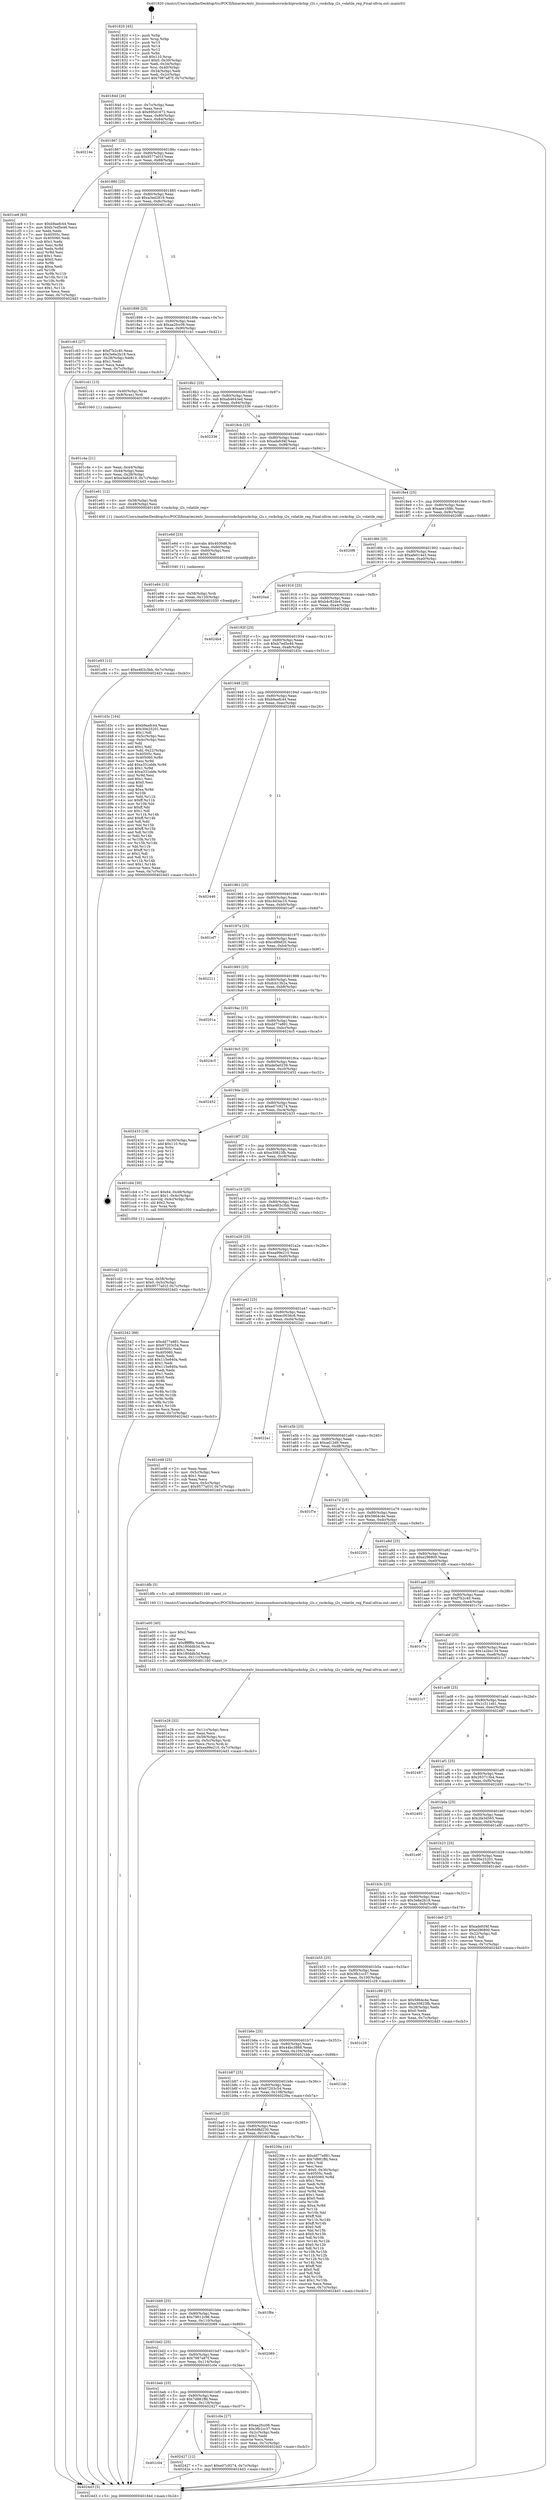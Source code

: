 digraph "0x401820" {
  label = "0x401820 (/mnt/c/Users/mathe/Desktop/tcc/POCII/binaries/extr_linuxsoundsocrockchiprockchip_i2s.c_rockchip_i2s_volatile_reg_Final-ollvm.out::main(0))"
  labelloc = "t"
  node[shape=record]

  Entry [label="",width=0.3,height=0.3,shape=circle,fillcolor=black,style=filled]
  "0x40184d" [label="{
     0x40184d [26]\l
     | [instrs]\l
     &nbsp;&nbsp;0x40184d \<+3\>: mov -0x7c(%rbp),%eax\l
     &nbsp;&nbsp;0x401850 \<+2\>: mov %eax,%ecx\l
     &nbsp;&nbsp;0x401852 \<+6\>: sub $0x895d1672,%ecx\l
     &nbsp;&nbsp;0x401858 \<+3\>: mov %eax,-0x80(%rbp)\l
     &nbsp;&nbsp;0x40185b \<+6\>: mov %ecx,-0x84(%rbp)\l
     &nbsp;&nbsp;0x401861 \<+6\>: je 000000000040214e \<main+0x92e\>\l
  }"]
  "0x40214e" [label="{
     0x40214e\l
  }", style=dashed]
  "0x401867" [label="{
     0x401867 [25]\l
     | [instrs]\l
     &nbsp;&nbsp;0x401867 \<+5\>: jmp 000000000040186c \<main+0x4c\>\l
     &nbsp;&nbsp;0x40186c \<+3\>: mov -0x80(%rbp),%eax\l
     &nbsp;&nbsp;0x40186f \<+5\>: sub $0x9577a01f,%eax\l
     &nbsp;&nbsp;0x401874 \<+6\>: mov %eax,-0x88(%rbp)\l
     &nbsp;&nbsp;0x40187a \<+6\>: je 0000000000401ce9 \<main+0x4c9\>\l
  }"]
  Exit [label="",width=0.3,height=0.3,shape=circle,fillcolor=black,style=filled,peripheries=2]
  "0x401ce9" [label="{
     0x401ce9 [83]\l
     | [instrs]\l
     &nbsp;&nbsp;0x401ce9 \<+5\>: mov $0xb9aefc44,%eax\l
     &nbsp;&nbsp;0x401cee \<+5\>: mov $0xb7ed5e46,%ecx\l
     &nbsp;&nbsp;0x401cf3 \<+2\>: xor %edx,%edx\l
     &nbsp;&nbsp;0x401cf5 \<+7\>: mov 0x40505c,%esi\l
     &nbsp;&nbsp;0x401cfc \<+7\>: mov 0x405060,%edi\l
     &nbsp;&nbsp;0x401d03 \<+3\>: sub $0x1,%edx\l
     &nbsp;&nbsp;0x401d06 \<+3\>: mov %esi,%r8d\l
     &nbsp;&nbsp;0x401d09 \<+3\>: add %edx,%r8d\l
     &nbsp;&nbsp;0x401d0c \<+4\>: imul %r8d,%esi\l
     &nbsp;&nbsp;0x401d10 \<+3\>: and $0x1,%esi\l
     &nbsp;&nbsp;0x401d13 \<+3\>: cmp $0x0,%esi\l
     &nbsp;&nbsp;0x401d16 \<+4\>: sete %r9b\l
     &nbsp;&nbsp;0x401d1a \<+3\>: cmp $0xa,%edi\l
     &nbsp;&nbsp;0x401d1d \<+4\>: setl %r10b\l
     &nbsp;&nbsp;0x401d21 \<+3\>: mov %r9b,%r11b\l
     &nbsp;&nbsp;0x401d24 \<+3\>: and %r10b,%r11b\l
     &nbsp;&nbsp;0x401d27 \<+3\>: xor %r10b,%r9b\l
     &nbsp;&nbsp;0x401d2a \<+3\>: or %r9b,%r11b\l
     &nbsp;&nbsp;0x401d2d \<+4\>: test $0x1,%r11b\l
     &nbsp;&nbsp;0x401d31 \<+3\>: cmovne %ecx,%eax\l
     &nbsp;&nbsp;0x401d34 \<+3\>: mov %eax,-0x7c(%rbp)\l
     &nbsp;&nbsp;0x401d37 \<+5\>: jmp 00000000004024d3 \<main+0xcb3\>\l
  }"]
  "0x401880" [label="{
     0x401880 [25]\l
     | [instrs]\l
     &nbsp;&nbsp;0x401880 \<+5\>: jmp 0000000000401885 \<main+0x65\>\l
     &nbsp;&nbsp;0x401885 \<+3\>: mov -0x80(%rbp),%eax\l
     &nbsp;&nbsp;0x401888 \<+5\>: sub $0xa3ed2819,%eax\l
     &nbsp;&nbsp;0x40188d \<+6\>: mov %eax,-0x8c(%rbp)\l
     &nbsp;&nbsp;0x401893 \<+6\>: je 0000000000401c63 \<main+0x443\>\l
  }"]
  "0x401c04" [label="{
     0x401c04\l
  }", style=dashed]
  "0x401c63" [label="{
     0x401c63 [27]\l
     | [instrs]\l
     &nbsp;&nbsp;0x401c63 \<+5\>: mov $0xf7b2c40,%eax\l
     &nbsp;&nbsp;0x401c68 \<+5\>: mov $0x3e6e2b18,%ecx\l
     &nbsp;&nbsp;0x401c6d \<+3\>: mov -0x28(%rbp),%edx\l
     &nbsp;&nbsp;0x401c70 \<+3\>: cmp $0x1,%edx\l
     &nbsp;&nbsp;0x401c73 \<+3\>: cmovl %ecx,%eax\l
     &nbsp;&nbsp;0x401c76 \<+3\>: mov %eax,-0x7c(%rbp)\l
     &nbsp;&nbsp;0x401c79 \<+5\>: jmp 00000000004024d3 \<main+0xcb3\>\l
  }"]
  "0x401899" [label="{
     0x401899 [25]\l
     | [instrs]\l
     &nbsp;&nbsp;0x401899 \<+5\>: jmp 000000000040189e \<main+0x7e\>\l
     &nbsp;&nbsp;0x40189e \<+3\>: mov -0x80(%rbp),%eax\l
     &nbsp;&nbsp;0x4018a1 \<+5\>: sub $0xaa2fcc08,%eax\l
     &nbsp;&nbsp;0x4018a6 \<+6\>: mov %eax,-0x90(%rbp)\l
     &nbsp;&nbsp;0x4018ac \<+6\>: je 0000000000401c41 \<main+0x421\>\l
  }"]
  "0x402427" [label="{
     0x402427 [12]\l
     | [instrs]\l
     &nbsp;&nbsp;0x402427 \<+7\>: movl $0xe07c9274,-0x7c(%rbp)\l
     &nbsp;&nbsp;0x40242e \<+5\>: jmp 00000000004024d3 \<main+0xcb3\>\l
  }"]
  "0x401c41" [label="{
     0x401c41 [13]\l
     | [instrs]\l
     &nbsp;&nbsp;0x401c41 \<+4\>: mov -0x40(%rbp),%rax\l
     &nbsp;&nbsp;0x401c45 \<+4\>: mov 0x8(%rax),%rdi\l
     &nbsp;&nbsp;0x401c49 \<+5\>: call 0000000000401060 \<atoi@plt\>\l
     | [calls]\l
     &nbsp;&nbsp;0x401060 \{1\} (unknown)\l
  }"]
  "0x4018b2" [label="{
     0x4018b2 [25]\l
     | [instrs]\l
     &nbsp;&nbsp;0x4018b2 \<+5\>: jmp 00000000004018b7 \<main+0x97\>\l
     &nbsp;&nbsp;0x4018b7 \<+3\>: mov -0x80(%rbp),%eax\l
     &nbsp;&nbsp;0x4018ba \<+5\>: sub $0xab4643ed,%eax\l
     &nbsp;&nbsp;0x4018bf \<+6\>: mov %eax,-0x94(%rbp)\l
     &nbsp;&nbsp;0x4018c5 \<+6\>: je 0000000000402336 \<main+0xb16\>\l
  }"]
  "0x401e93" [label="{
     0x401e93 [12]\l
     | [instrs]\l
     &nbsp;&nbsp;0x401e93 \<+7\>: movl $0xe463c3bb,-0x7c(%rbp)\l
     &nbsp;&nbsp;0x401e9a \<+5\>: jmp 00000000004024d3 \<main+0xcb3\>\l
  }"]
  "0x402336" [label="{
     0x402336\l
  }", style=dashed]
  "0x4018cb" [label="{
     0x4018cb [25]\l
     | [instrs]\l
     &nbsp;&nbsp;0x4018cb \<+5\>: jmp 00000000004018d0 \<main+0xb0\>\l
     &nbsp;&nbsp;0x4018d0 \<+3\>: mov -0x80(%rbp),%eax\l
     &nbsp;&nbsp;0x4018d3 \<+5\>: sub $0xadefcf4f,%eax\l
     &nbsp;&nbsp;0x4018d8 \<+6\>: mov %eax,-0x98(%rbp)\l
     &nbsp;&nbsp;0x4018de \<+6\>: je 0000000000401e61 \<main+0x641\>\l
  }"]
  "0x401e84" [label="{
     0x401e84 [15]\l
     | [instrs]\l
     &nbsp;&nbsp;0x401e84 \<+4\>: mov -0x58(%rbp),%rdi\l
     &nbsp;&nbsp;0x401e88 \<+6\>: mov %eax,-0x120(%rbp)\l
     &nbsp;&nbsp;0x401e8e \<+5\>: call 0000000000401030 \<free@plt\>\l
     | [calls]\l
     &nbsp;&nbsp;0x401030 \{1\} (unknown)\l
  }"]
  "0x401e61" [label="{
     0x401e61 [12]\l
     | [instrs]\l
     &nbsp;&nbsp;0x401e61 \<+4\>: mov -0x58(%rbp),%rdi\l
     &nbsp;&nbsp;0x401e65 \<+3\>: mov -0x48(%rbp),%esi\l
     &nbsp;&nbsp;0x401e68 \<+5\>: call 0000000000401400 \<rockchip_i2s_volatile_reg\>\l
     | [calls]\l
     &nbsp;&nbsp;0x401400 \{1\} (/mnt/c/Users/mathe/Desktop/tcc/POCII/binaries/extr_linuxsoundsocrockchiprockchip_i2s.c_rockchip_i2s_volatile_reg_Final-ollvm.out::rockchip_i2s_volatile_reg)\l
  }"]
  "0x4018e4" [label="{
     0x4018e4 [25]\l
     | [instrs]\l
     &nbsp;&nbsp;0x4018e4 \<+5\>: jmp 00000000004018e9 \<main+0xc9\>\l
     &nbsp;&nbsp;0x4018e9 \<+3\>: mov -0x80(%rbp),%eax\l
     &nbsp;&nbsp;0x4018ec \<+5\>: sub $0xaee1fd8c,%eax\l
     &nbsp;&nbsp;0x4018f1 \<+6\>: mov %eax,-0x9c(%rbp)\l
     &nbsp;&nbsp;0x4018f7 \<+6\>: je 00000000004020f6 \<main+0x8d6\>\l
  }"]
  "0x401e6d" [label="{
     0x401e6d [23]\l
     | [instrs]\l
     &nbsp;&nbsp;0x401e6d \<+10\>: movabs $0x4030d6,%rdi\l
     &nbsp;&nbsp;0x401e77 \<+3\>: mov %eax,-0x60(%rbp)\l
     &nbsp;&nbsp;0x401e7a \<+3\>: mov -0x60(%rbp),%esi\l
     &nbsp;&nbsp;0x401e7d \<+2\>: mov $0x0,%al\l
     &nbsp;&nbsp;0x401e7f \<+5\>: call 0000000000401040 \<printf@plt\>\l
     | [calls]\l
     &nbsp;&nbsp;0x401040 \{1\} (unknown)\l
  }"]
  "0x4020f6" [label="{
     0x4020f6\l
  }", style=dashed]
  "0x4018fd" [label="{
     0x4018fd [25]\l
     | [instrs]\l
     &nbsp;&nbsp;0x4018fd \<+5\>: jmp 0000000000401902 \<main+0xe2\>\l
     &nbsp;&nbsp;0x401902 \<+3\>: mov -0x80(%rbp),%eax\l
     &nbsp;&nbsp;0x401905 \<+5\>: sub $0xafe014e3,%eax\l
     &nbsp;&nbsp;0x40190a \<+6\>: mov %eax,-0xa0(%rbp)\l
     &nbsp;&nbsp;0x401910 \<+6\>: je 00000000004020a4 \<main+0x884\>\l
  }"]
  "0x401e28" [label="{
     0x401e28 [32]\l
     | [instrs]\l
     &nbsp;&nbsp;0x401e28 \<+6\>: mov -0x11c(%rbp),%ecx\l
     &nbsp;&nbsp;0x401e2e \<+3\>: imul %eax,%ecx\l
     &nbsp;&nbsp;0x401e31 \<+4\>: mov -0x58(%rbp),%rsi\l
     &nbsp;&nbsp;0x401e35 \<+4\>: movslq -0x5c(%rbp),%rdi\l
     &nbsp;&nbsp;0x401e39 \<+3\>: mov %ecx,(%rsi,%rdi,4)\l
     &nbsp;&nbsp;0x401e3c \<+7\>: movl $0xea99e210,-0x7c(%rbp)\l
     &nbsp;&nbsp;0x401e43 \<+5\>: jmp 00000000004024d3 \<main+0xcb3\>\l
  }"]
  "0x4020a4" [label="{
     0x4020a4\l
  }", style=dashed]
  "0x401916" [label="{
     0x401916 [25]\l
     | [instrs]\l
     &nbsp;&nbsp;0x401916 \<+5\>: jmp 000000000040191b \<main+0xfb\>\l
     &nbsp;&nbsp;0x40191b \<+3\>: mov -0x80(%rbp),%eax\l
     &nbsp;&nbsp;0x40191e \<+5\>: sub $0xb4c82de4,%eax\l
     &nbsp;&nbsp;0x401923 \<+6\>: mov %eax,-0xa4(%rbp)\l
     &nbsp;&nbsp;0x401929 \<+6\>: je 00000000004024b4 \<main+0xc94\>\l
  }"]
  "0x401e00" [label="{
     0x401e00 [40]\l
     | [instrs]\l
     &nbsp;&nbsp;0x401e00 \<+5\>: mov $0x2,%ecx\l
     &nbsp;&nbsp;0x401e05 \<+1\>: cltd\l
     &nbsp;&nbsp;0x401e06 \<+2\>: idiv %ecx\l
     &nbsp;&nbsp;0x401e08 \<+6\>: imul $0xfffffffe,%edx,%ecx\l
     &nbsp;&nbsp;0x401e0e \<+6\>: add $0x180ddb3d,%ecx\l
     &nbsp;&nbsp;0x401e14 \<+3\>: add $0x1,%ecx\l
     &nbsp;&nbsp;0x401e17 \<+6\>: sub $0x180ddb3d,%ecx\l
     &nbsp;&nbsp;0x401e1d \<+6\>: mov %ecx,-0x11c(%rbp)\l
     &nbsp;&nbsp;0x401e23 \<+5\>: call 0000000000401160 \<next_i\>\l
     | [calls]\l
     &nbsp;&nbsp;0x401160 \{1\} (/mnt/c/Users/mathe/Desktop/tcc/POCII/binaries/extr_linuxsoundsocrockchiprockchip_i2s.c_rockchip_i2s_volatile_reg_Final-ollvm.out::next_i)\l
  }"]
  "0x4024b4" [label="{
     0x4024b4\l
  }", style=dashed]
  "0x40192f" [label="{
     0x40192f [25]\l
     | [instrs]\l
     &nbsp;&nbsp;0x40192f \<+5\>: jmp 0000000000401934 \<main+0x114\>\l
     &nbsp;&nbsp;0x401934 \<+3\>: mov -0x80(%rbp),%eax\l
     &nbsp;&nbsp;0x401937 \<+5\>: sub $0xb7ed5e46,%eax\l
     &nbsp;&nbsp;0x40193c \<+6\>: mov %eax,-0xa8(%rbp)\l
     &nbsp;&nbsp;0x401942 \<+6\>: je 0000000000401d3c \<main+0x51c\>\l
  }"]
  "0x401cd2" [label="{
     0x401cd2 [23]\l
     | [instrs]\l
     &nbsp;&nbsp;0x401cd2 \<+4\>: mov %rax,-0x58(%rbp)\l
     &nbsp;&nbsp;0x401cd6 \<+7\>: movl $0x0,-0x5c(%rbp)\l
     &nbsp;&nbsp;0x401cdd \<+7\>: movl $0x9577a01f,-0x7c(%rbp)\l
     &nbsp;&nbsp;0x401ce4 \<+5\>: jmp 00000000004024d3 \<main+0xcb3\>\l
  }"]
  "0x401d3c" [label="{
     0x401d3c [164]\l
     | [instrs]\l
     &nbsp;&nbsp;0x401d3c \<+5\>: mov $0xb9aefc44,%eax\l
     &nbsp;&nbsp;0x401d41 \<+5\>: mov $0x30e25201,%ecx\l
     &nbsp;&nbsp;0x401d46 \<+2\>: mov $0x1,%dl\l
     &nbsp;&nbsp;0x401d48 \<+3\>: mov -0x5c(%rbp),%esi\l
     &nbsp;&nbsp;0x401d4b \<+3\>: cmp -0x4c(%rbp),%esi\l
     &nbsp;&nbsp;0x401d4e \<+4\>: setl %dil\l
     &nbsp;&nbsp;0x401d52 \<+4\>: and $0x1,%dil\l
     &nbsp;&nbsp;0x401d56 \<+4\>: mov %dil,-0x22(%rbp)\l
     &nbsp;&nbsp;0x401d5a \<+7\>: mov 0x40505c,%esi\l
     &nbsp;&nbsp;0x401d61 \<+8\>: mov 0x405060,%r8d\l
     &nbsp;&nbsp;0x401d69 \<+3\>: mov %esi,%r9d\l
     &nbsp;&nbsp;0x401d6c \<+7\>: add $0xa331ebfe,%r9d\l
     &nbsp;&nbsp;0x401d73 \<+4\>: sub $0x1,%r9d\l
     &nbsp;&nbsp;0x401d77 \<+7\>: sub $0xa331ebfe,%r9d\l
     &nbsp;&nbsp;0x401d7e \<+4\>: imul %r9d,%esi\l
     &nbsp;&nbsp;0x401d82 \<+3\>: and $0x1,%esi\l
     &nbsp;&nbsp;0x401d85 \<+3\>: cmp $0x0,%esi\l
     &nbsp;&nbsp;0x401d88 \<+4\>: sete %dil\l
     &nbsp;&nbsp;0x401d8c \<+4\>: cmp $0xa,%r8d\l
     &nbsp;&nbsp;0x401d90 \<+4\>: setl %r10b\l
     &nbsp;&nbsp;0x401d94 \<+3\>: mov %dil,%r11b\l
     &nbsp;&nbsp;0x401d97 \<+4\>: xor $0xff,%r11b\l
     &nbsp;&nbsp;0x401d9b \<+3\>: mov %r10b,%bl\l
     &nbsp;&nbsp;0x401d9e \<+3\>: xor $0xff,%bl\l
     &nbsp;&nbsp;0x401da1 \<+3\>: xor $0x1,%dl\l
     &nbsp;&nbsp;0x401da4 \<+3\>: mov %r11b,%r14b\l
     &nbsp;&nbsp;0x401da7 \<+4\>: and $0xff,%r14b\l
     &nbsp;&nbsp;0x401dab \<+3\>: and %dl,%dil\l
     &nbsp;&nbsp;0x401dae \<+3\>: mov %bl,%r15b\l
     &nbsp;&nbsp;0x401db1 \<+4\>: and $0xff,%r15b\l
     &nbsp;&nbsp;0x401db5 \<+3\>: and %dl,%r10b\l
     &nbsp;&nbsp;0x401db8 \<+3\>: or %dil,%r14b\l
     &nbsp;&nbsp;0x401dbb \<+3\>: or %r10b,%r15b\l
     &nbsp;&nbsp;0x401dbe \<+3\>: xor %r15b,%r14b\l
     &nbsp;&nbsp;0x401dc1 \<+3\>: or %bl,%r11b\l
     &nbsp;&nbsp;0x401dc4 \<+4\>: xor $0xff,%r11b\l
     &nbsp;&nbsp;0x401dc8 \<+3\>: or $0x1,%dl\l
     &nbsp;&nbsp;0x401dcb \<+3\>: and %dl,%r11b\l
     &nbsp;&nbsp;0x401dce \<+3\>: or %r11b,%r14b\l
     &nbsp;&nbsp;0x401dd1 \<+4\>: test $0x1,%r14b\l
     &nbsp;&nbsp;0x401dd5 \<+3\>: cmovne %ecx,%eax\l
     &nbsp;&nbsp;0x401dd8 \<+3\>: mov %eax,-0x7c(%rbp)\l
     &nbsp;&nbsp;0x401ddb \<+5\>: jmp 00000000004024d3 \<main+0xcb3\>\l
  }"]
  "0x401948" [label="{
     0x401948 [25]\l
     | [instrs]\l
     &nbsp;&nbsp;0x401948 \<+5\>: jmp 000000000040194d \<main+0x12d\>\l
     &nbsp;&nbsp;0x40194d \<+3\>: mov -0x80(%rbp),%eax\l
     &nbsp;&nbsp;0x401950 \<+5\>: sub $0xb9aefc44,%eax\l
     &nbsp;&nbsp;0x401955 \<+6\>: mov %eax,-0xac(%rbp)\l
     &nbsp;&nbsp;0x40195b \<+6\>: je 0000000000402446 \<main+0xc26\>\l
  }"]
  "0x401c4e" [label="{
     0x401c4e [21]\l
     | [instrs]\l
     &nbsp;&nbsp;0x401c4e \<+3\>: mov %eax,-0x44(%rbp)\l
     &nbsp;&nbsp;0x401c51 \<+3\>: mov -0x44(%rbp),%eax\l
     &nbsp;&nbsp;0x401c54 \<+3\>: mov %eax,-0x28(%rbp)\l
     &nbsp;&nbsp;0x401c57 \<+7\>: movl $0xa3ed2819,-0x7c(%rbp)\l
     &nbsp;&nbsp;0x401c5e \<+5\>: jmp 00000000004024d3 \<main+0xcb3\>\l
  }"]
  "0x402446" [label="{
     0x402446\l
  }", style=dashed]
  "0x401961" [label="{
     0x401961 [25]\l
     | [instrs]\l
     &nbsp;&nbsp;0x401961 \<+5\>: jmp 0000000000401966 \<main+0x146\>\l
     &nbsp;&nbsp;0x401966 \<+3\>: mov -0x80(%rbp),%eax\l
     &nbsp;&nbsp;0x401969 \<+5\>: sub $0xc4d3ac10,%eax\l
     &nbsp;&nbsp;0x40196e \<+6\>: mov %eax,-0xb0(%rbp)\l
     &nbsp;&nbsp;0x401974 \<+6\>: je 0000000000401ef7 \<main+0x6d7\>\l
  }"]
  "0x401820" [label="{
     0x401820 [45]\l
     | [instrs]\l
     &nbsp;&nbsp;0x401820 \<+1\>: push %rbp\l
     &nbsp;&nbsp;0x401821 \<+3\>: mov %rsp,%rbp\l
     &nbsp;&nbsp;0x401824 \<+2\>: push %r15\l
     &nbsp;&nbsp;0x401826 \<+2\>: push %r14\l
     &nbsp;&nbsp;0x401828 \<+2\>: push %r12\l
     &nbsp;&nbsp;0x40182a \<+1\>: push %rbx\l
     &nbsp;&nbsp;0x40182b \<+7\>: sub $0x110,%rsp\l
     &nbsp;&nbsp;0x401832 \<+7\>: movl $0x0,-0x30(%rbp)\l
     &nbsp;&nbsp;0x401839 \<+3\>: mov %edi,-0x34(%rbp)\l
     &nbsp;&nbsp;0x40183c \<+4\>: mov %rsi,-0x40(%rbp)\l
     &nbsp;&nbsp;0x401840 \<+3\>: mov -0x34(%rbp),%edi\l
     &nbsp;&nbsp;0x401843 \<+3\>: mov %edi,-0x2c(%rbp)\l
     &nbsp;&nbsp;0x401846 \<+7\>: movl $0x7987a87f,-0x7c(%rbp)\l
  }"]
  "0x401ef7" [label="{
     0x401ef7\l
  }", style=dashed]
  "0x40197a" [label="{
     0x40197a [25]\l
     | [instrs]\l
     &nbsp;&nbsp;0x40197a \<+5\>: jmp 000000000040197f \<main+0x15f\>\l
     &nbsp;&nbsp;0x40197f \<+3\>: mov -0x80(%rbp),%eax\l
     &nbsp;&nbsp;0x401982 \<+5\>: sub $0xcd9fef20,%eax\l
     &nbsp;&nbsp;0x401987 \<+6\>: mov %eax,-0xb4(%rbp)\l
     &nbsp;&nbsp;0x40198d \<+6\>: je 0000000000402211 \<main+0x9f1\>\l
  }"]
  "0x4024d3" [label="{
     0x4024d3 [5]\l
     | [instrs]\l
     &nbsp;&nbsp;0x4024d3 \<+5\>: jmp 000000000040184d \<main+0x2d\>\l
  }"]
  "0x402211" [label="{
     0x402211\l
  }", style=dashed]
  "0x401993" [label="{
     0x401993 [25]\l
     | [instrs]\l
     &nbsp;&nbsp;0x401993 \<+5\>: jmp 0000000000401998 \<main+0x178\>\l
     &nbsp;&nbsp;0x401998 \<+3\>: mov -0x80(%rbp),%eax\l
     &nbsp;&nbsp;0x40199b \<+5\>: sub $0xdcb13b2a,%eax\l
     &nbsp;&nbsp;0x4019a0 \<+6\>: mov %eax,-0xb8(%rbp)\l
     &nbsp;&nbsp;0x4019a6 \<+6\>: je 000000000040201a \<main+0x7fa\>\l
  }"]
  "0x401beb" [label="{
     0x401beb [25]\l
     | [instrs]\l
     &nbsp;&nbsp;0x401beb \<+5\>: jmp 0000000000401bf0 \<main+0x3d0\>\l
     &nbsp;&nbsp;0x401bf0 \<+3\>: mov -0x80(%rbp),%eax\l
     &nbsp;&nbsp;0x401bf3 \<+5\>: sub $0x7d881ffd,%eax\l
     &nbsp;&nbsp;0x401bf8 \<+6\>: mov %eax,-0x118(%rbp)\l
     &nbsp;&nbsp;0x401bfe \<+6\>: je 0000000000402427 \<main+0xc07\>\l
  }"]
  "0x40201a" [label="{
     0x40201a\l
  }", style=dashed]
  "0x4019ac" [label="{
     0x4019ac [25]\l
     | [instrs]\l
     &nbsp;&nbsp;0x4019ac \<+5\>: jmp 00000000004019b1 \<main+0x191\>\l
     &nbsp;&nbsp;0x4019b1 \<+3\>: mov -0x80(%rbp),%eax\l
     &nbsp;&nbsp;0x4019b4 \<+5\>: sub $0xdd77e881,%eax\l
     &nbsp;&nbsp;0x4019b9 \<+6\>: mov %eax,-0xbc(%rbp)\l
     &nbsp;&nbsp;0x4019bf \<+6\>: je 00000000004024c5 \<main+0xca5\>\l
  }"]
  "0x401c0e" [label="{
     0x401c0e [27]\l
     | [instrs]\l
     &nbsp;&nbsp;0x401c0e \<+5\>: mov $0xaa2fcc08,%eax\l
     &nbsp;&nbsp;0x401c13 \<+5\>: mov $0x3fb1cc37,%ecx\l
     &nbsp;&nbsp;0x401c18 \<+3\>: mov -0x2c(%rbp),%edx\l
     &nbsp;&nbsp;0x401c1b \<+3\>: cmp $0x2,%edx\l
     &nbsp;&nbsp;0x401c1e \<+3\>: cmovne %ecx,%eax\l
     &nbsp;&nbsp;0x401c21 \<+3\>: mov %eax,-0x7c(%rbp)\l
     &nbsp;&nbsp;0x401c24 \<+5\>: jmp 00000000004024d3 \<main+0xcb3\>\l
  }"]
  "0x4024c5" [label="{
     0x4024c5\l
  }", style=dashed]
  "0x4019c5" [label="{
     0x4019c5 [25]\l
     | [instrs]\l
     &nbsp;&nbsp;0x4019c5 \<+5\>: jmp 00000000004019ca \<main+0x1aa\>\l
     &nbsp;&nbsp;0x4019ca \<+3\>: mov -0x80(%rbp),%eax\l
     &nbsp;&nbsp;0x4019cd \<+5\>: sub $0xde0a0239,%eax\l
     &nbsp;&nbsp;0x4019d2 \<+6\>: mov %eax,-0xc0(%rbp)\l
     &nbsp;&nbsp;0x4019d8 \<+6\>: je 0000000000402452 \<main+0xc32\>\l
  }"]
  "0x401bd2" [label="{
     0x401bd2 [25]\l
     | [instrs]\l
     &nbsp;&nbsp;0x401bd2 \<+5\>: jmp 0000000000401bd7 \<main+0x3b7\>\l
     &nbsp;&nbsp;0x401bd7 \<+3\>: mov -0x80(%rbp),%eax\l
     &nbsp;&nbsp;0x401bda \<+5\>: sub $0x7987a87f,%eax\l
     &nbsp;&nbsp;0x401bdf \<+6\>: mov %eax,-0x114(%rbp)\l
     &nbsp;&nbsp;0x401be5 \<+6\>: je 0000000000401c0e \<main+0x3ee\>\l
  }"]
  "0x402452" [label="{
     0x402452\l
  }", style=dashed]
  "0x4019de" [label="{
     0x4019de [25]\l
     | [instrs]\l
     &nbsp;&nbsp;0x4019de \<+5\>: jmp 00000000004019e3 \<main+0x1c3\>\l
     &nbsp;&nbsp;0x4019e3 \<+3\>: mov -0x80(%rbp),%eax\l
     &nbsp;&nbsp;0x4019e6 \<+5\>: sub $0xe07c9274,%eax\l
     &nbsp;&nbsp;0x4019eb \<+6\>: mov %eax,-0xc4(%rbp)\l
     &nbsp;&nbsp;0x4019f1 \<+6\>: je 0000000000402433 \<main+0xc13\>\l
  }"]
  "0x402089" [label="{
     0x402089\l
  }", style=dashed]
  "0x402433" [label="{
     0x402433 [19]\l
     | [instrs]\l
     &nbsp;&nbsp;0x402433 \<+3\>: mov -0x30(%rbp),%eax\l
     &nbsp;&nbsp;0x402436 \<+7\>: add $0x110,%rsp\l
     &nbsp;&nbsp;0x40243d \<+1\>: pop %rbx\l
     &nbsp;&nbsp;0x40243e \<+2\>: pop %r12\l
     &nbsp;&nbsp;0x402440 \<+2\>: pop %r14\l
     &nbsp;&nbsp;0x402442 \<+2\>: pop %r15\l
     &nbsp;&nbsp;0x402444 \<+1\>: pop %rbp\l
     &nbsp;&nbsp;0x402445 \<+1\>: ret\l
  }"]
  "0x4019f7" [label="{
     0x4019f7 [25]\l
     | [instrs]\l
     &nbsp;&nbsp;0x4019f7 \<+5\>: jmp 00000000004019fc \<main+0x1dc\>\l
     &nbsp;&nbsp;0x4019fc \<+3\>: mov -0x80(%rbp),%eax\l
     &nbsp;&nbsp;0x4019ff \<+5\>: sub $0xe30823fb,%eax\l
     &nbsp;&nbsp;0x401a04 \<+6\>: mov %eax,-0xc8(%rbp)\l
     &nbsp;&nbsp;0x401a0a \<+6\>: je 0000000000401cb4 \<main+0x494\>\l
  }"]
  "0x401bb9" [label="{
     0x401bb9 [25]\l
     | [instrs]\l
     &nbsp;&nbsp;0x401bb9 \<+5\>: jmp 0000000000401bbe \<main+0x39e\>\l
     &nbsp;&nbsp;0x401bbe \<+3\>: mov -0x80(%rbp),%eax\l
     &nbsp;&nbsp;0x401bc1 \<+5\>: sub $0x79612c96,%eax\l
     &nbsp;&nbsp;0x401bc6 \<+6\>: mov %eax,-0x110(%rbp)\l
     &nbsp;&nbsp;0x401bcc \<+6\>: je 0000000000402089 \<main+0x869\>\l
  }"]
  "0x401cb4" [label="{
     0x401cb4 [30]\l
     | [instrs]\l
     &nbsp;&nbsp;0x401cb4 \<+7\>: movl $0x64,-0x48(%rbp)\l
     &nbsp;&nbsp;0x401cbb \<+7\>: movl $0x1,-0x4c(%rbp)\l
     &nbsp;&nbsp;0x401cc2 \<+4\>: movslq -0x4c(%rbp),%rax\l
     &nbsp;&nbsp;0x401cc6 \<+4\>: shl $0x2,%rax\l
     &nbsp;&nbsp;0x401cca \<+3\>: mov %rax,%rdi\l
     &nbsp;&nbsp;0x401ccd \<+5\>: call 0000000000401050 \<malloc@plt\>\l
     | [calls]\l
     &nbsp;&nbsp;0x401050 \{1\} (unknown)\l
  }"]
  "0x401a10" [label="{
     0x401a10 [25]\l
     | [instrs]\l
     &nbsp;&nbsp;0x401a10 \<+5\>: jmp 0000000000401a15 \<main+0x1f5\>\l
     &nbsp;&nbsp;0x401a15 \<+3\>: mov -0x80(%rbp),%eax\l
     &nbsp;&nbsp;0x401a18 \<+5\>: sub $0xe463c3bb,%eax\l
     &nbsp;&nbsp;0x401a1d \<+6\>: mov %eax,-0xcc(%rbp)\l
     &nbsp;&nbsp;0x401a23 \<+6\>: je 0000000000402342 \<main+0xb22\>\l
  }"]
  "0x401f8a" [label="{
     0x401f8a\l
  }", style=dashed]
  "0x402342" [label="{
     0x402342 [88]\l
     | [instrs]\l
     &nbsp;&nbsp;0x402342 \<+5\>: mov $0xdd77e881,%eax\l
     &nbsp;&nbsp;0x402347 \<+5\>: mov $0x67203c54,%ecx\l
     &nbsp;&nbsp;0x40234c \<+7\>: mov 0x40505c,%edx\l
     &nbsp;&nbsp;0x402353 \<+7\>: mov 0x405060,%esi\l
     &nbsp;&nbsp;0x40235a \<+2\>: mov %edx,%edi\l
     &nbsp;&nbsp;0x40235c \<+6\>: add $0x115e840a,%edi\l
     &nbsp;&nbsp;0x402362 \<+3\>: sub $0x1,%edi\l
     &nbsp;&nbsp;0x402365 \<+6\>: sub $0x115e840a,%edi\l
     &nbsp;&nbsp;0x40236b \<+3\>: imul %edi,%edx\l
     &nbsp;&nbsp;0x40236e \<+3\>: and $0x1,%edx\l
     &nbsp;&nbsp;0x402371 \<+3\>: cmp $0x0,%edx\l
     &nbsp;&nbsp;0x402374 \<+4\>: sete %r8b\l
     &nbsp;&nbsp;0x402378 \<+3\>: cmp $0xa,%esi\l
     &nbsp;&nbsp;0x40237b \<+4\>: setl %r9b\l
     &nbsp;&nbsp;0x40237f \<+3\>: mov %r8b,%r10b\l
     &nbsp;&nbsp;0x402382 \<+3\>: and %r9b,%r10b\l
     &nbsp;&nbsp;0x402385 \<+3\>: xor %r9b,%r8b\l
     &nbsp;&nbsp;0x402388 \<+3\>: or %r8b,%r10b\l
     &nbsp;&nbsp;0x40238b \<+4\>: test $0x1,%r10b\l
     &nbsp;&nbsp;0x40238f \<+3\>: cmovne %ecx,%eax\l
     &nbsp;&nbsp;0x402392 \<+3\>: mov %eax,-0x7c(%rbp)\l
     &nbsp;&nbsp;0x402395 \<+5\>: jmp 00000000004024d3 \<main+0xcb3\>\l
  }"]
  "0x401a29" [label="{
     0x401a29 [25]\l
     | [instrs]\l
     &nbsp;&nbsp;0x401a29 \<+5\>: jmp 0000000000401a2e \<main+0x20e\>\l
     &nbsp;&nbsp;0x401a2e \<+3\>: mov -0x80(%rbp),%eax\l
     &nbsp;&nbsp;0x401a31 \<+5\>: sub $0xea99e210,%eax\l
     &nbsp;&nbsp;0x401a36 \<+6\>: mov %eax,-0xd0(%rbp)\l
     &nbsp;&nbsp;0x401a3c \<+6\>: je 0000000000401e48 \<main+0x628\>\l
  }"]
  "0x401ba0" [label="{
     0x401ba0 [25]\l
     | [instrs]\l
     &nbsp;&nbsp;0x401ba0 \<+5\>: jmp 0000000000401ba5 \<main+0x385\>\l
     &nbsp;&nbsp;0x401ba5 \<+3\>: mov -0x80(%rbp),%eax\l
     &nbsp;&nbsp;0x401ba8 \<+5\>: sub $0x6dd8d230,%eax\l
     &nbsp;&nbsp;0x401bad \<+6\>: mov %eax,-0x10c(%rbp)\l
     &nbsp;&nbsp;0x401bb3 \<+6\>: je 0000000000401f8a \<main+0x76a\>\l
  }"]
  "0x401e48" [label="{
     0x401e48 [25]\l
     | [instrs]\l
     &nbsp;&nbsp;0x401e48 \<+2\>: xor %eax,%eax\l
     &nbsp;&nbsp;0x401e4a \<+3\>: mov -0x5c(%rbp),%ecx\l
     &nbsp;&nbsp;0x401e4d \<+3\>: sub $0x1,%eax\l
     &nbsp;&nbsp;0x401e50 \<+2\>: sub %eax,%ecx\l
     &nbsp;&nbsp;0x401e52 \<+3\>: mov %ecx,-0x5c(%rbp)\l
     &nbsp;&nbsp;0x401e55 \<+7\>: movl $0x9577a01f,-0x7c(%rbp)\l
     &nbsp;&nbsp;0x401e5c \<+5\>: jmp 00000000004024d3 \<main+0xcb3\>\l
  }"]
  "0x401a42" [label="{
     0x401a42 [25]\l
     | [instrs]\l
     &nbsp;&nbsp;0x401a42 \<+5\>: jmp 0000000000401a47 \<main+0x227\>\l
     &nbsp;&nbsp;0x401a47 \<+3\>: mov -0x80(%rbp),%eax\l
     &nbsp;&nbsp;0x401a4a \<+5\>: sub $0xec0036c8,%eax\l
     &nbsp;&nbsp;0x401a4f \<+6\>: mov %eax,-0xd4(%rbp)\l
     &nbsp;&nbsp;0x401a55 \<+6\>: je 00000000004022a1 \<main+0xa81\>\l
  }"]
  "0x40239a" [label="{
     0x40239a [141]\l
     | [instrs]\l
     &nbsp;&nbsp;0x40239a \<+5\>: mov $0xdd77e881,%eax\l
     &nbsp;&nbsp;0x40239f \<+5\>: mov $0x7d881ffd,%ecx\l
     &nbsp;&nbsp;0x4023a4 \<+2\>: mov $0x1,%dl\l
     &nbsp;&nbsp;0x4023a6 \<+2\>: xor %esi,%esi\l
     &nbsp;&nbsp;0x4023a8 \<+7\>: movl $0x0,-0x30(%rbp)\l
     &nbsp;&nbsp;0x4023af \<+7\>: mov 0x40505c,%edi\l
     &nbsp;&nbsp;0x4023b6 \<+8\>: mov 0x405060,%r8d\l
     &nbsp;&nbsp;0x4023be \<+3\>: sub $0x1,%esi\l
     &nbsp;&nbsp;0x4023c1 \<+3\>: mov %edi,%r9d\l
     &nbsp;&nbsp;0x4023c4 \<+3\>: add %esi,%r9d\l
     &nbsp;&nbsp;0x4023c7 \<+4\>: imul %r9d,%edi\l
     &nbsp;&nbsp;0x4023cb \<+3\>: and $0x1,%edi\l
     &nbsp;&nbsp;0x4023ce \<+3\>: cmp $0x0,%edi\l
     &nbsp;&nbsp;0x4023d1 \<+4\>: sete %r10b\l
     &nbsp;&nbsp;0x4023d5 \<+4\>: cmp $0xa,%r8d\l
     &nbsp;&nbsp;0x4023d9 \<+4\>: setl %r11b\l
     &nbsp;&nbsp;0x4023dd \<+3\>: mov %r10b,%bl\l
     &nbsp;&nbsp;0x4023e0 \<+3\>: xor $0xff,%bl\l
     &nbsp;&nbsp;0x4023e3 \<+3\>: mov %r11b,%r14b\l
     &nbsp;&nbsp;0x4023e6 \<+4\>: xor $0xff,%r14b\l
     &nbsp;&nbsp;0x4023ea \<+3\>: xor $0x0,%dl\l
     &nbsp;&nbsp;0x4023ed \<+3\>: mov %bl,%r15b\l
     &nbsp;&nbsp;0x4023f0 \<+4\>: and $0x0,%r15b\l
     &nbsp;&nbsp;0x4023f4 \<+3\>: and %dl,%r10b\l
     &nbsp;&nbsp;0x4023f7 \<+3\>: mov %r14b,%r12b\l
     &nbsp;&nbsp;0x4023fa \<+4\>: and $0x0,%r12b\l
     &nbsp;&nbsp;0x4023fe \<+3\>: and %dl,%r11b\l
     &nbsp;&nbsp;0x402401 \<+3\>: or %r10b,%r15b\l
     &nbsp;&nbsp;0x402404 \<+3\>: or %r11b,%r12b\l
     &nbsp;&nbsp;0x402407 \<+3\>: xor %r12b,%r15b\l
     &nbsp;&nbsp;0x40240a \<+3\>: or %r14b,%bl\l
     &nbsp;&nbsp;0x40240d \<+3\>: xor $0xff,%bl\l
     &nbsp;&nbsp;0x402410 \<+3\>: or $0x0,%dl\l
     &nbsp;&nbsp;0x402413 \<+2\>: and %dl,%bl\l
     &nbsp;&nbsp;0x402415 \<+3\>: or %bl,%r15b\l
     &nbsp;&nbsp;0x402418 \<+4\>: test $0x1,%r15b\l
     &nbsp;&nbsp;0x40241c \<+3\>: cmovne %ecx,%eax\l
     &nbsp;&nbsp;0x40241f \<+3\>: mov %eax,-0x7c(%rbp)\l
     &nbsp;&nbsp;0x402422 \<+5\>: jmp 00000000004024d3 \<main+0xcb3\>\l
  }"]
  "0x4022a1" [label="{
     0x4022a1\l
  }", style=dashed]
  "0x401a5b" [label="{
     0x401a5b [25]\l
     | [instrs]\l
     &nbsp;&nbsp;0x401a5b \<+5\>: jmp 0000000000401a60 \<main+0x240\>\l
     &nbsp;&nbsp;0x401a60 \<+3\>: mov -0x80(%rbp),%eax\l
     &nbsp;&nbsp;0x401a63 \<+5\>: sub $0xad12d9,%eax\l
     &nbsp;&nbsp;0x401a68 \<+6\>: mov %eax,-0xd8(%rbp)\l
     &nbsp;&nbsp;0x401a6e \<+6\>: je 0000000000401f7e \<main+0x75e\>\l
  }"]
  "0x401b87" [label="{
     0x401b87 [25]\l
     | [instrs]\l
     &nbsp;&nbsp;0x401b87 \<+5\>: jmp 0000000000401b8c \<main+0x36c\>\l
     &nbsp;&nbsp;0x401b8c \<+3\>: mov -0x80(%rbp),%eax\l
     &nbsp;&nbsp;0x401b8f \<+5\>: sub $0x67203c54,%eax\l
     &nbsp;&nbsp;0x401b94 \<+6\>: mov %eax,-0x108(%rbp)\l
     &nbsp;&nbsp;0x401b9a \<+6\>: je 000000000040239a \<main+0xb7a\>\l
  }"]
  "0x401f7e" [label="{
     0x401f7e\l
  }", style=dashed]
  "0x401a74" [label="{
     0x401a74 [25]\l
     | [instrs]\l
     &nbsp;&nbsp;0x401a74 \<+5\>: jmp 0000000000401a79 \<main+0x259\>\l
     &nbsp;&nbsp;0x401a79 \<+3\>: mov -0x80(%rbp),%eax\l
     &nbsp;&nbsp;0x401a7c \<+5\>: sub $0x5864c4e,%eax\l
     &nbsp;&nbsp;0x401a81 \<+6\>: mov %eax,-0xdc(%rbp)\l
     &nbsp;&nbsp;0x401a87 \<+6\>: je 0000000000402205 \<main+0x9e5\>\l
  }"]
  "0x4021bb" [label="{
     0x4021bb\l
  }", style=dashed]
  "0x402205" [label="{
     0x402205\l
  }", style=dashed]
  "0x401a8d" [label="{
     0x401a8d [25]\l
     | [instrs]\l
     &nbsp;&nbsp;0x401a8d \<+5\>: jmp 0000000000401a92 \<main+0x272\>\l
     &nbsp;&nbsp;0x401a92 \<+3\>: mov -0x80(%rbp),%eax\l
     &nbsp;&nbsp;0x401a95 \<+5\>: sub $0xe296800,%eax\l
     &nbsp;&nbsp;0x401a9a \<+6\>: mov %eax,-0xe0(%rbp)\l
     &nbsp;&nbsp;0x401aa0 \<+6\>: je 0000000000401dfb \<main+0x5db\>\l
  }"]
  "0x401b6e" [label="{
     0x401b6e [25]\l
     | [instrs]\l
     &nbsp;&nbsp;0x401b6e \<+5\>: jmp 0000000000401b73 \<main+0x353\>\l
     &nbsp;&nbsp;0x401b73 \<+3\>: mov -0x80(%rbp),%eax\l
     &nbsp;&nbsp;0x401b76 \<+5\>: sub $0x44bc3868,%eax\l
     &nbsp;&nbsp;0x401b7b \<+6\>: mov %eax,-0x104(%rbp)\l
     &nbsp;&nbsp;0x401b81 \<+6\>: je 00000000004021bb \<main+0x99b\>\l
  }"]
  "0x401dfb" [label="{
     0x401dfb [5]\l
     | [instrs]\l
     &nbsp;&nbsp;0x401dfb \<+5\>: call 0000000000401160 \<next_i\>\l
     | [calls]\l
     &nbsp;&nbsp;0x401160 \{1\} (/mnt/c/Users/mathe/Desktop/tcc/POCII/binaries/extr_linuxsoundsocrockchiprockchip_i2s.c_rockchip_i2s_volatile_reg_Final-ollvm.out::next_i)\l
  }"]
  "0x401aa6" [label="{
     0x401aa6 [25]\l
     | [instrs]\l
     &nbsp;&nbsp;0x401aa6 \<+5\>: jmp 0000000000401aab \<main+0x28b\>\l
     &nbsp;&nbsp;0x401aab \<+3\>: mov -0x80(%rbp),%eax\l
     &nbsp;&nbsp;0x401aae \<+5\>: sub $0xf7b2c40,%eax\l
     &nbsp;&nbsp;0x401ab3 \<+6\>: mov %eax,-0xe4(%rbp)\l
     &nbsp;&nbsp;0x401ab9 \<+6\>: je 0000000000401c7e \<main+0x45e\>\l
  }"]
  "0x401c29" [label="{
     0x401c29\l
  }", style=dashed]
  "0x401c7e" [label="{
     0x401c7e\l
  }", style=dashed]
  "0x401abf" [label="{
     0x401abf [25]\l
     | [instrs]\l
     &nbsp;&nbsp;0x401abf \<+5\>: jmp 0000000000401ac4 \<main+0x2a4\>\l
     &nbsp;&nbsp;0x401ac4 \<+3\>: mov -0x80(%rbp),%eax\l
     &nbsp;&nbsp;0x401ac7 \<+5\>: sub $0x1a2ba134,%eax\l
     &nbsp;&nbsp;0x401acc \<+6\>: mov %eax,-0xe8(%rbp)\l
     &nbsp;&nbsp;0x401ad2 \<+6\>: je 00000000004021c7 \<main+0x9a7\>\l
  }"]
  "0x401b55" [label="{
     0x401b55 [25]\l
     | [instrs]\l
     &nbsp;&nbsp;0x401b55 \<+5\>: jmp 0000000000401b5a \<main+0x33a\>\l
     &nbsp;&nbsp;0x401b5a \<+3\>: mov -0x80(%rbp),%eax\l
     &nbsp;&nbsp;0x401b5d \<+5\>: sub $0x3fb1cc37,%eax\l
     &nbsp;&nbsp;0x401b62 \<+6\>: mov %eax,-0x100(%rbp)\l
     &nbsp;&nbsp;0x401b68 \<+6\>: je 0000000000401c29 \<main+0x409\>\l
  }"]
  "0x4021c7" [label="{
     0x4021c7\l
  }", style=dashed]
  "0x401ad8" [label="{
     0x401ad8 [25]\l
     | [instrs]\l
     &nbsp;&nbsp;0x401ad8 \<+5\>: jmp 0000000000401add \<main+0x2bd\>\l
     &nbsp;&nbsp;0x401add \<+3\>: mov -0x80(%rbp),%eax\l
     &nbsp;&nbsp;0x401ae0 \<+5\>: sub $0x1c311eb1,%eax\l
     &nbsp;&nbsp;0x401ae5 \<+6\>: mov %eax,-0xec(%rbp)\l
     &nbsp;&nbsp;0x401aeb \<+6\>: je 0000000000402487 \<main+0xc67\>\l
  }"]
  "0x401c99" [label="{
     0x401c99 [27]\l
     | [instrs]\l
     &nbsp;&nbsp;0x401c99 \<+5\>: mov $0x5864c4e,%eax\l
     &nbsp;&nbsp;0x401c9e \<+5\>: mov $0xe30823fb,%ecx\l
     &nbsp;&nbsp;0x401ca3 \<+3\>: mov -0x28(%rbp),%edx\l
     &nbsp;&nbsp;0x401ca6 \<+3\>: cmp $0x0,%edx\l
     &nbsp;&nbsp;0x401ca9 \<+3\>: cmove %ecx,%eax\l
     &nbsp;&nbsp;0x401cac \<+3\>: mov %eax,-0x7c(%rbp)\l
     &nbsp;&nbsp;0x401caf \<+5\>: jmp 00000000004024d3 \<main+0xcb3\>\l
  }"]
  "0x402487" [label="{
     0x402487\l
  }", style=dashed]
  "0x401af1" [label="{
     0x401af1 [25]\l
     | [instrs]\l
     &nbsp;&nbsp;0x401af1 \<+5\>: jmp 0000000000401af6 \<main+0x2d6\>\l
     &nbsp;&nbsp;0x401af6 \<+3\>: mov -0x80(%rbp),%eax\l
     &nbsp;&nbsp;0x401af9 \<+5\>: sub $0x263713b4,%eax\l
     &nbsp;&nbsp;0x401afe \<+6\>: mov %eax,-0xf0(%rbp)\l
     &nbsp;&nbsp;0x401b04 \<+6\>: je 0000000000402493 \<main+0xc73\>\l
  }"]
  "0x401b3c" [label="{
     0x401b3c [25]\l
     | [instrs]\l
     &nbsp;&nbsp;0x401b3c \<+5\>: jmp 0000000000401b41 \<main+0x321\>\l
     &nbsp;&nbsp;0x401b41 \<+3\>: mov -0x80(%rbp),%eax\l
     &nbsp;&nbsp;0x401b44 \<+5\>: sub $0x3e6e2b18,%eax\l
     &nbsp;&nbsp;0x401b49 \<+6\>: mov %eax,-0xfc(%rbp)\l
     &nbsp;&nbsp;0x401b4f \<+6\>: je 0000000000401c99 \<main+0x479\>\l
  }"]
  "0x402493" [label="{
     0x402493\l
  }", style=dashed]
  "0x401b0a" [label="{
     0x401b0a [25]\l
     | [instrs]\l
     &nbsp;&nbsp;0x401b0a \<+5\>: jmp 0000000000401b0f \<main+0x2ef\>\l
     &nbsp;&nbsp;0x401b0f \<+3\>: mov -0x80(%rbp),%eax\l
     &nbsp;&nbsp;0x401b12 \<+5\>: sub $0x2fa3d565,%eax\l
     &nbsp;&nbsp;0x401b17 \<+6\>: mov %eax,-0xf4(%rbp)\l
     &nbsp;&nbsp;0x401b1d \<+6\>: je 0000000000401e9f \<main+0x67f\>\l
  }"]
  "0x401de0" [label="{
     0x401de0 [27]\l
     | [instrs]\l
     &nbsp;&nbsp;0x401de0 \<+5\>: mov $0xadefcf4f,%eax\l
     &nbsp;&nbsp;0x401de5 \<+5\>: mov $0xe296800,%ecx\l
     &nbsp;&nbsp;0x401dea \<+3\>: mov -0x22(%rbp),%dl\l
     &nbsp;&nbsp;0x401ded \<+3\>: test $0x1,%dl\l
     &nbsp;&nbsp;0x401df0 \<+3\>: cmovne %ecx,%eax\l
     &nbsp;&nbsp;0x401df3 \<+3\>: mov %eax,-0x7c(%rbp)\l
     &nbsp;&nbsp;0x401df6 \<+5\>: jmp 00000000004024d3 \<main+0xcb3\>\l
  }"]
  "0x401e9f" [label="{
     0x401e9f\l
  }", style=dashed]
  "0x401b23" [label="{
     0x401b23 [25]\l
     | [instrs]\l
     &nbsp;&nbsp;0x401b23 \<+5\>: jmp 0000000000401b28 \<main+0x308\>\l
     &nbsp;&nbsp;0x401b28 \<+3\>: mov -0x80(%rbp),%eax\l
     &nbsp;&nbsp;0x401b2b \<+5\>: sub $0x30e25201,%eax\l
     &nbsp;&nbsp;0x401b30 \<+6\>: mov %eax,-0xf8(%rbp)\l
     &nbsp;&nbsp;0x401b36 \<+6\>: je 0000000000401de0 \<main+0x5c0\>\l
  }"]
  Entry -> "0x401820" [label=" 1"]
  "0x40184d" -> "0x40214e" [label=" 0"]
  "0x40184d" -> "0x401867" [label=" 18"]
  "0x402433" -> Exit [label=" 1"]
  "0x401867" -> "0x401ce9" [label=" 2"]
  "0x401867" -> "0x401880" [label=" 16"]
  "0x402427" -> "0x4024d3" [label=" 1"]
  "0x401880" -> "0x401c63" [label=" 1"]
  "0x401880" -> "0x401899" [label=" 15"]
  "0x401beb" -> "0x401c04" [label=" 0"]
  "0x401899" -> "0x401c41" [label=" 1"]
  "0x401899" -> "0x4018b2" [label=" 14"]
  "0x401beb" -> "0x402427" [label=" 1"]
  "0x4018b2" -> "0x402336" [label=" 0"]
  "0x4018b2" -> "0x4018cb" [label=" 14"]
  "0x40239a" -> "0x4024d3" [label=" 1"]
  "0x4018cb" -> "0x401e61" [label=" 1"]
  "0x4018cb" -> "0x4018e4" [label=" 13"]
  "0x402342" -> "0x4024d3" [label=" 1"]
  "0x4018e4" -> "0x4020f6" [label=" 0"]
  "0x4018e4" -> "0x4018fd" [label=" 13"]
  "0x401e93" -> "0x4024d3" [label=" 1"]
  "0x4018fd" -> "0x4020a4" [label=" 0"]
  "0x4018fd" -> "0x401916" [label=" 13"]
  "0x401e84" -> "0x401e93" [label=" 1"]
  "0x401916" -> "0x4024b4" [label=" 0"]
  "0x401916" -> "0x40192f" [label=" 13"]
  "0x401e6d" -> "0x401e84" [label=" 1"]
  "0x40192f" -> "0x401d3c" [label=" 2"]
  "0x40192f" -> "0x401948" [label=" 11"]
  "0x401e61" -> "0x401e6d" [label=" 1"]
  "0x401948" -> "0x402446" [label=" 0"]
  "0x401948" -> "0x401961" [label=" 11"]
  "0x401e48" -> "0x4024d3" [label=" 1"]
  "0x401961" -> "0x401ef7" [label=" 0"]
  "0x401961" -> "0x40197a" [label=" 11"]
  "0x401e28" -> "0x4024d3" [label=" 1"]
  "0x40197a" -> "0x402211" [label=" 0"]
  "0x40197a" -> "0x401993" [label=" 11"]
  "0x401e00" -> "0x401e28" [label=" 1"]
  "0x401993" -> "0x40201a" [label=" 0"]
  "0x401993" -> "0x4019ac" [label=" 11"]
  "0x401dfb" -> "0x401e00" [label=" 1"]
  "0x4019ac" -> "0x4024c5" [label=" 0"]
  "0x4019ac" -> "0x4019c5" [label=" 11"]
  "0x401de0" -> "0x4024d3" [label=" 2"]
  "0x4019c5" -> "0x402452" [label=" 0"]
  "0x4019c5" -> "0x4019de" [label=" 11"]
  "0x401ce9" -> "0x4024d3" [label=" 2"]
  "0x4019de" -> "0x402433" [label=" 1"]
  "0x4019de" -> "0x4019f7" [label=" 10"]
  "0x401cd2" -> "0x4024d3" [label=" 1"]
  "0x4019f7" -> "0x401cb4" [label=" 1"]
  "0x4019f7" -> "0x401a10" [label=" 9"]
  "0x401c99" -> "0x4024d3" [label=" 1"]
  "0x401a10" -> "0x402342" [label=" 1"]
  "0x401a10" -> "0x401a29" [label=" 8"]
  "0x401c63" -> "0x4024d3" [label=" 1"]
  "0x401a29" -> "0x401e48" [label=" 1"]
  "0x401a29" -> "0x401a42" [label=" 7"]
  "0x401c41" -> "0x401c4e" [label=" 1"]
  "0x401a42" -> "0x4022a1" [label=" 0"]
  "0x401a42" -> "0x401a5b" [label=" 7"]
  "0x4024d3" -> "0x40184d" [label=" 17"]
  "0x401a5b" -> "0x401f7e" [label=" 0"]
  "0x401a5b" -> "0x401a74" [label=" 7"]
  "0x401c0e" -> "0x4024d3" [label=" 1"]
  "0x401a74" -> "0x402205" [label=" 0"]
  "0x401a74" -> "0x401a8d" [label=" 7"]
  "0x401bd2" -> "0x401beb" [label=" 1"]
  "0x401a8d" -> "0x401dfb" [label=" 1"]
  "0x401a8d" -> "0x401aa6" [label=" 6"]
  "0x401d3c" -> "0x4024d3" [label=" 2"]
  "0x401aa6" -> "0x401c7e" [label=" 0"]
  "0x401aa6" -> "0x401abf" [label=" 6"]
  "0x401bb9" -> "0x401bd2" [label=" 2"]
  "0x401abf" -> "0x4021c7" [label=" 0"]
  "0x401abf" -> "0x401ad8" [label=" 6"]
  "0x401cb4" -> "0x401cd2" [label=" 1"]
  "0x401ad8" -> "0x402487" [label=" 0"]
  "0x401ad8" -> "0x401af1" [label=" 6"]
  "0x401ba0" -> "0x401bb9" [label=" 2"]
  "0x401af1" -> "0x402493" [label=" 0"]
  "0x401af1" -> "0x401b0a" [label=" 6"]
  "0x401c4e" -> "0x4024d3" [label=" 1"]
  "0x401b0a" -> "0x401e9f" [label=" 0"]
  "0x401b0a" -> "0x401b23" [label=" 6"]
  "0x401b87" -> "0x401ba0" [label=" 2"]
  "0x401b23" -> "0x401de0" [label=" 2"]
  "0x401b23" -> "0x401b3c" [label=" 4"]
  "0x401ba0" -> "0x401f8a" [label=" 0"]
  "0x401b3c" -> "0x401c99" [label=" 1"]
  "0x401b3c" -> "0x401b55" [label=" 3"]
  "0x401bb9" -> "0x402089" [label=" 0"]
  "0x401b55" -> "0x401c29" [label=" 0"]
  "0x401b55" -> "0x401b6e" [label=" 3"]
  "0x401bd2" -> "0x401c0e" [label=" 1"]
  "0x401b6e" -> "0x4021bb" [label=" 0"]
  "0x401b6e" -> "0x401b87" [label=" 3"]
  "0x401820" -> "0x40184d" [label=" 1"]
  "0x401b87" -> "0x40239a" [label=" 1"]
}
